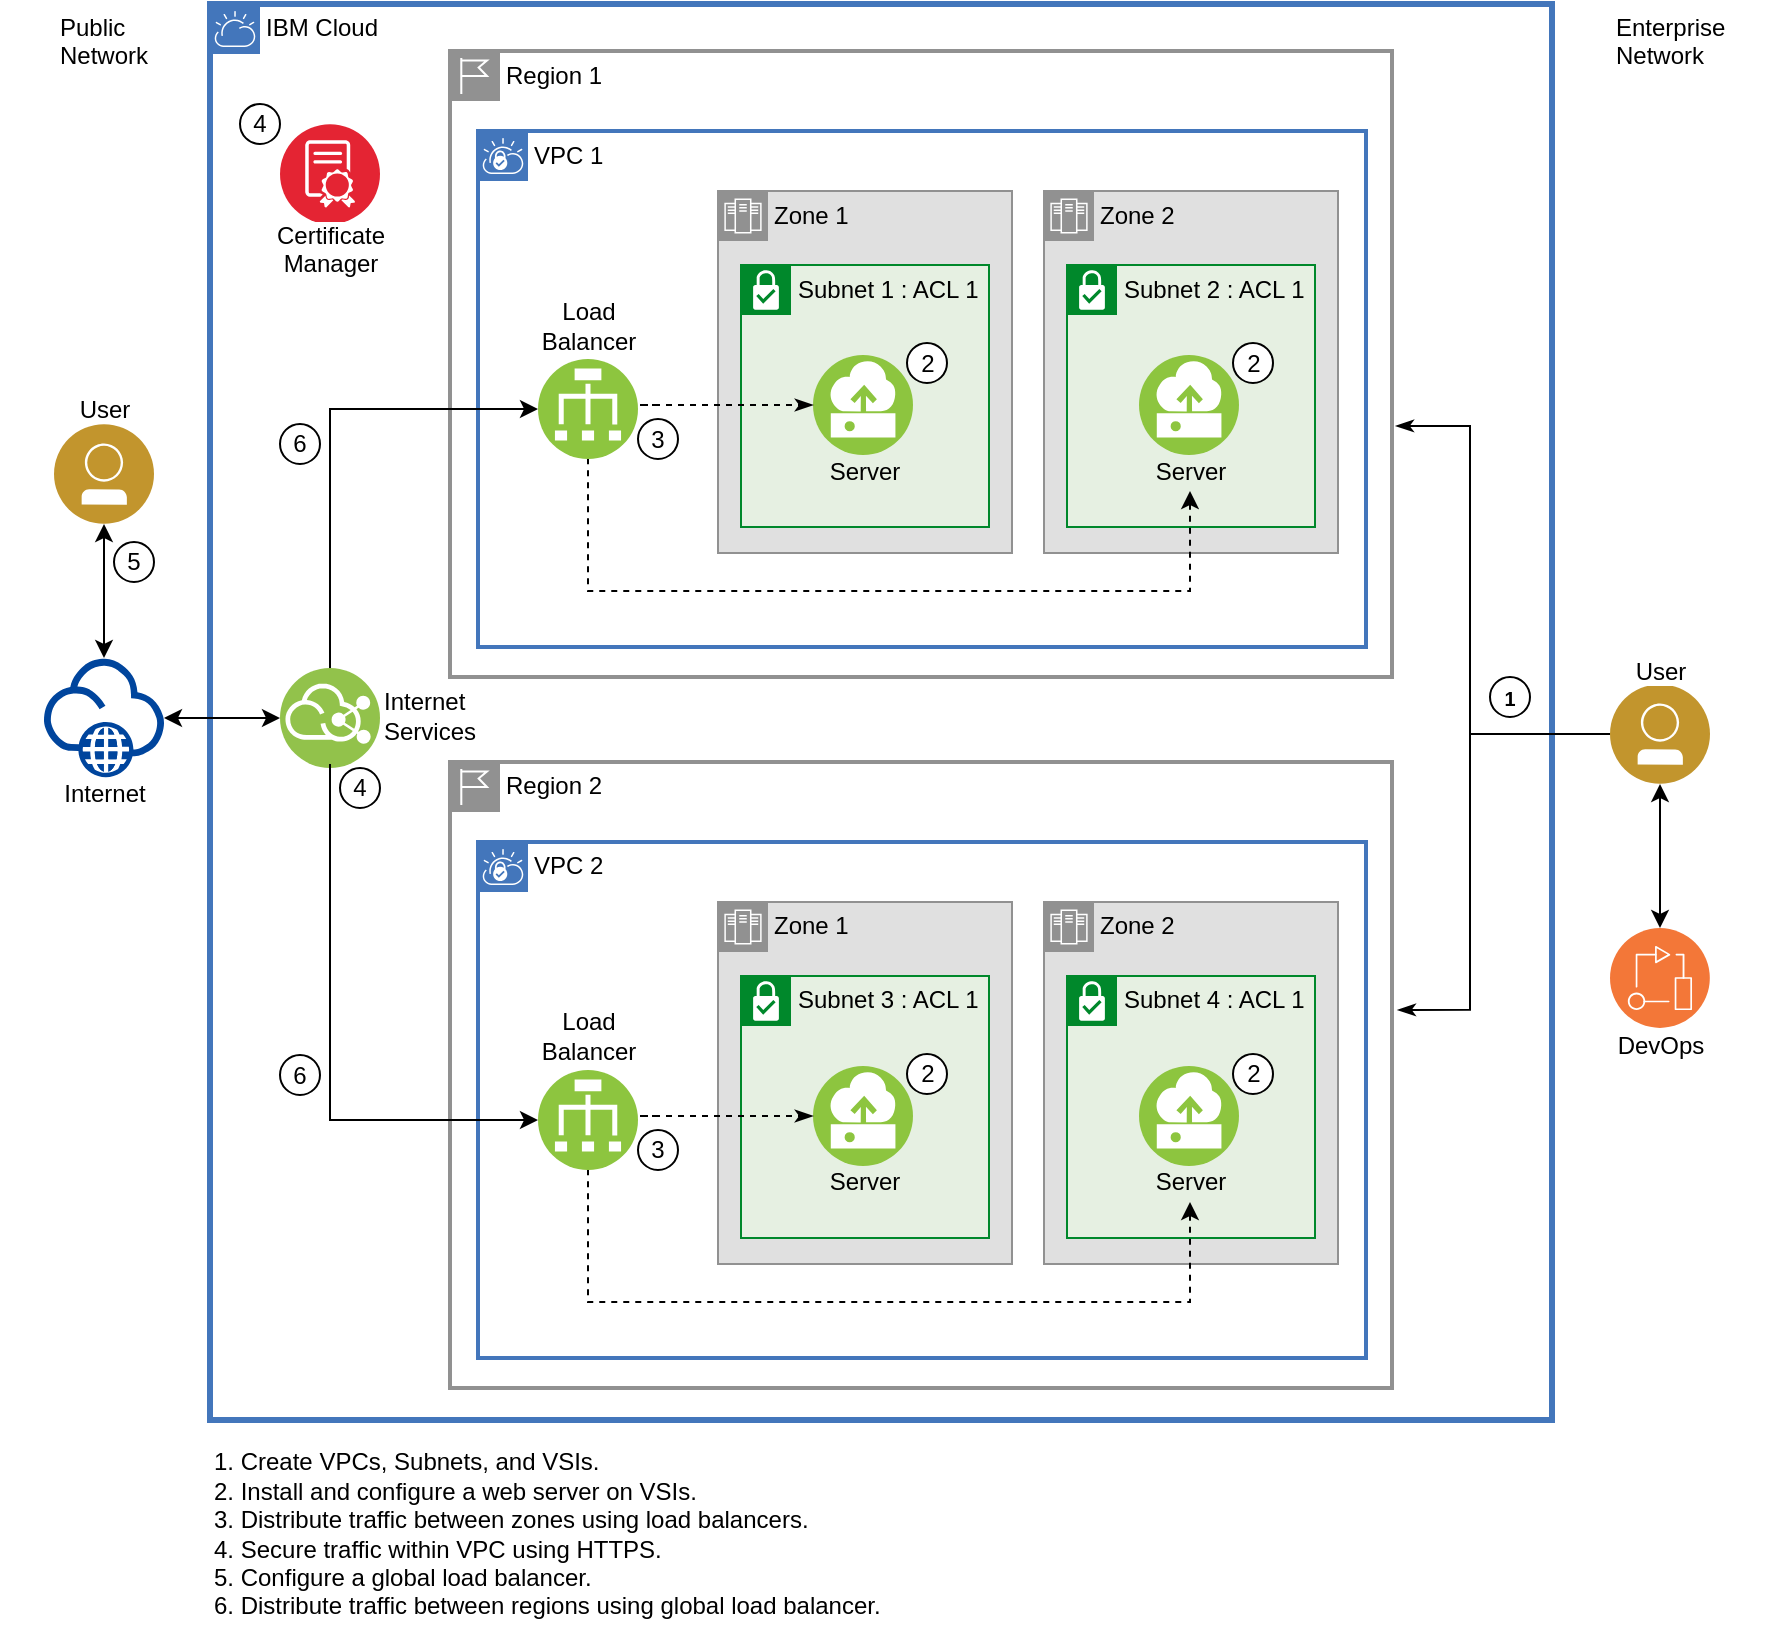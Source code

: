 <mxfile version="12.6.6" type="device"><diagram id="sqcldhInP1BjZdl1YZuS" name="Page-1"><mxGraphModel dx="1613" dy="-4125" grid="1" gridSize="10" guides="1" tooltips="1" connect="1" arrows="1" fold="1" page="1" pageScale="1" pageWidth="827" pageHeight="1169" math="0" shadow="0"><root><mxCell id="0"/><mxCell id="1" parent="0"/><mxCell id="p_jUoLrGqdlGPGvpUogf-76" value="IBM Cloud" style="shape=mxgraph.ibm.box;prType=cloud;fontStyle=0;verticalAlign=top;align=left;spacingLeft=32;spacingTop=4;fillColor=none;rounded=0;whiteSpace=wrap;html=1;strokeColor=#4376BB;strokeWidth=3;dashed=0;container=1;spacing=-4;collapsible=0;fontColor=#000000;" parent="1" vertex="1"><mxGeometry x="-240" y="5260" width="671" height="708" as="geometry"/></mxCell><mxCell id="p_jUoLrGqdlGPGvpUogf-75" value="&lt;div&gt;Internet &lt;br&gt;&lt;/div&gt;&lt;div&gt;Services&lt;/div&gt;" style="aspect=fixed;perimeter=ellipsePerimeter;html=1;align=left;shadow=0;dashed=0;fontColor=#000000;labelBackgroundColor=none;fontSize=12;spacingTop=-2;image;image=img/lib/ibm/vpc/InternetServices2.svg;labelPosition=right;verticalLabelPosition=middle;verticalAlign=middle;" parent="p_jUoLrGqdlGPGvpUogf-76" vertex="1"><mxGeometry x="35" y="332" width="50" height="50" as="geometry"/></mxCell><mxCell id="p_jUoLrGqdlGPGvpUogf-73" value="&lt;div&gt;Certificate&lt;/div&gt;&lt;div&gt;Manager&lt;br&gt;&lt;/div&gt;" style="aspect=fixed;perimeter=ellipsePerimeter;html=1;align=center;shadow=0;dashed=0;fontColor=#000000;labelBackgroundColor=#ffffff;fontSize=12;spacingTop=-8;image;image=img/lib/ibm/blockchain/e_cert.svg;" parent="p_jUoLrGqdlGPGvpUogf-76" vertex="1"><mxGeometry x="35" y="60" width="50" height="50" as="geometry"/></mxCell><mxCell id="p_jUoLrGqdlGPGvpUogf-77" value="4" style="ellipse;whiteSpace=wrap;html=1;aspect=fixed;" parent="p_jUoLrGqdlGPGvpUogf-76" vertex="1"><mxGeometry x="65" y="382" width="20" height="20" as="geometry"/></mxCell><mxCell id="hzMWgnanXA9Gnq-GPB45-20" value="4" style="ellipse;whiteSpace=wrap;html=1;aspect=fixed;" parent="p_jUoLrGqdlGPGvpUogf-76" vertex="1"><mxGeometry x="15" y="50" width="20" height="20" as="geometry"/></mxCell><mxCell id="p_jUoLrGqdlGPGvpUogf-80" value="6" style="ellipse;whiteSpace=wrap;html=1;aspect=fixed;" parent="p_jUoLrGqdlGPGvpUogf-76" vertex="1"><mxGeometry x="35" y="210" width="20" height="20" as="geometry"/></mxCell><mxCell id="p_jUoLrGqdlGPGvpUogf-81" value="6" style="ellipse;whiteSpace=wrap;html=1;aspect=fixed;" parent="p_jUoLrGqdlGPGvpUogf-76" vertex="1"><mxGeometry x="35" y="525.5" width="20" height="20" as="geometry"/></mxCell><mxCell id="p_jUoLrGqdlGPGvpUogf-57" value="Region 1" style="shape=mxgraph.ibm.box;prType=region;fontStyle=0;verticalAlign=top;align=left;spacingLeft=32;spacingTop=4;fillColor=none;rounded=0;whiteSpace=wrap;html=1;strokeColor=#919191;strokeWidth=2;dashed=0;container=1;spacing=-4;collapsible=0;fontColor=#000000;" parent="p_jUoLrGqdlGPGvpUogf-76" vertex="1"><mxGeometry x="120" y="23.5" width="471" height="313" as="geometry"/></mxCell><mxCell id="p_jUoLrGqdlGPGvpUogf-49" value="VPC 1" style="shape=mxgraph.ibm.box;prType=vpc;fontStyle=0;verticalAlign=top;align=left;spacingLeft=32;spacingTop=4;fillColor=none;rounded=0;whiteSpace=wrap;html=1;strokeColor=#4376BB;strokeWidth=2;dashed=0;container=1;spacing=-4;collapsible=0;fontColor=#000000;" parent="p_jUoLrGqdlGPGvpUogf-57" vertex="1"><mxGeometry x="14" y="40" width="444" height="258" as="geometry"/></mxCell><mxCell id="p_jUoLrGqdlGPGvpUogf-45" value="&lt;div&gt;Load &lt;br&gt;&lt;/div&gt;&lt;div&gt;Balancer&lt;/div&gt;" style="aspect=fixed;perimeter=ellipsePerimeter;html=1;align=center;shadow=0;dashed=0;image;image=img/lib/ibm/vpc/LoadBalancer.svg;fontColor=#000000;labelPosition=center;verticalLabelPosition=top;verticalAlign=bottom;fontSize=12;labelBackgroundColor=none;spacingTop=-6;" parent="p_jUoLrGqdlGPGvpUogf-49" vertex="1"><mxGeometry x="30" y="114" width="50" height="50" as="geometry"/></mxCell><mxCell id="p_jUoLrGqdlGPGvpUogf-12" value="Zone 1" style="shape=mxgraph.ibm.box;prType=zone;fontStyle=0;verticalAlign=top;align=left;spacingLeft=32;spacingTop=4;fillColor=#E0E0E0;rounded=0;whiteSpace=wrap;html=1;strokeColor=#919191;strokeWidth=1;dashed=0;container=1;spacing=-4;collapsible=0;fontColor=#000000;" parent="p_jUoLrGqdlGPGvpUogf-49" vertex="1"><mxGeometry x="120" y="30" width="147" height="181" as="geometry"/></mxCell><mxCell id="p_jUoLrGqdlGPGvpUogf-3" value="Subnet 1 : ACL 1" style="shape=mxgraph.ibm.box;prType=subnet;fontStyle=0;verticalAlign=top;align=left;spacingLeft=32;spacingTop=4;fillColor=#E6F0E2;rounded=0;whiteSpace=wrap;html=1;strokeColor=#00882B;strokeWidth=1;dashed=0;container=1;spacing=-4;collapsible=0;" parent="p_jUoLrGqdlGPGvpUogf-12" vertex="1"><mxGeometry x="11.5" y="37" width="124" height="131" as="geometry"/></mxCell><mxCell id="p_jUoLrGqdlGPGvpUogf-5" value="Server" style="aspect=fixed;perimeter=ellipsePerimeter;html=1;align=center;shadow=0;dashed=0;image;image=img/lib/ibm/vpc/Instance.svg;fontColor=#000000;labelPosition=center;verticalLabelPosition=bottom;verticalAlign=top;fontSize=12;labelBackgroundColor=none;spacingTop=-6;" parent="p_jUoLrGqdlGPGvpUogf-3" vertex="1"><mxGeometry x="36" y="45" width="50" height="50" as="geometry"/></mxCell><mxCell id="p_jUoLrGqdlGPGvpUogf-20" value="2" style="ellipse;whiteSpace=wrap;html=1;aspect=fixed;" parent="p_jUoLrGqdlGPGvpUogf-3" vertex="1"><mxGeometry x="83" y="39" width="20" height="20" as="geometry"/></mxCell><mxCell id="p_jUoLrGqdlGPGvpUogf-51" value="Zone 2" style="shape=mxgraph.ibm.box;prType=zone;fontStyle=0;verticalAlign=top;align=left;spacingLeft=32;spacingTop=4;fillColor=#E0E0E0;rounded=0;whiteSpace=wrap;html=1;strokeColor=#919191;strokeWidth=1;dashed=0;container=1;spacing=-4;collapsible=0;fontColor=#000000;" parent="p_jUoLrGqdlGPGvpUogf-49" vertex="1"><mxGeometry x="283" y="30" width="147" height="181" as="geometry"/></mxCell><mxCell id="p_jUoLrGqdlGPGvpUogf-52" value="Subnet 2 : ACL 1" style="shape=mxgraph.ibm.box;prType=subnet;fontStyle=0;verticalAlign=top;align=left;spacingLeft=32;spacingTop=4;fillColor=#E6F0E2;rounded=0;whiteSpace=wrap;html=1;strokeColor=#00882B;strokeWidth=1;dashed=0;container=1;spacing=-4;collapsible=0;" parent="p_jUoLrGqdlGPGvpUogf-51" vertex="1"><mxGeometry x="11.5" y="37" width="124" height="131" as="geometry"/></mxCell><mxCell id="p_jUoLrGqdlGPGvpUogf-53" value="Server" style="aspect=fixed;perimeter=ellipsePerimeter;html=1;align=center;shadow=0;dashed=0;image;image=img/lib/ibm/vpc/Instance.svg;fontColor=#000000;labelPosition=center;verticalLabelPosition=bottom;verticalAlign=top;fontSize=12;labelBackgroundColor=none;spacingTop=-6;" parent="p_jUoLrGqdlGPGvpUogf-52" vertex="1"><mxGeometry x="36" y="45" width="50" height="50" as="geometry"/></mxCell><mxCell id="p_jUoLrGqdlGPGvpUogf-54" value="2" style="ellipse;whiteSpace=wrap;html=1;aspect=fixed;" parent="p_jUoLrGqdlGPGvpUogf-52" vertex="1"><mxGeometry x="83" y="39" width="20" height="20" as="geometry"/></mxCell><mxCell id="iBrKHKNxl-ljyhEgklQo-35" value="" style="edgeStyle=orthogonalEdgeStyle;fontSize=12;html=1;startArrow=classic;startFill=1;startSize=6;endArrow=none;endFill=0;endSize=6;rounded=0;strokeWidth=1;dashed=1;entryX=0.5;entryY=1;entryDx=0;entryDy=0;" parent="p_jUoLrGqdlGPGvpUogf-49" target="p_jUoLrGqdlGPGvpUogf-45" edge="1"><mxGeometry width="60" height="60" relative="1" as="geometry"><mxPoint x="356" y="180" as="sourcePoint"/><mxPoint x="-281" y="-203" as="targetPoint"/><Array as="points"><mxPoint x="356" y="230"/><mxPoint x="55" y="230"/></Array></mxGeometry></mxCell><mxCell id="iBrKHKNxl-ljyhEgklQo-39" value="" style="edgeStyle=orthogonalEdgeStyle;fontSize=12;html=1;startArrow=none;startFill=0;startSize=6;endArrow=classicThin;endFill=1;endSize=6;rounded=0;strokeWidth=1;dashed=1;entryX=0;entryY=0.5;entryDx=0;entryDy=0;" parent="p_jUoLrGqdlGPGvpUogf-49" target="p_jUoLrGqdlGPGvpUogf-5" edge="1"><mxGeometry width="60" height="60" relative="1" as="geometry"><mxPoint x="90" y="137" as="sourcePoint"/><mxPoint x="-144" y="-565" as="targetPoint"/><Array as="points"><mxPoint x="80" y="137"/></Array></mxGeometry></mxCell><mxCell id="p_jUoLrGqdlGPGvpUogf-56" value="3" style="ellipse;whiteSpace=wrap;html=1;aspect=fixed;" parent="p_jUoLrGqdlGPGvpUogf-49" vertex="1"><mxGeometry x="80" y="144" width="20" height="20" as="geometry"/></mxCell><mxCell id="p_jUoLrGqdlGPGvpUogf-58" value="Region 2" style="shape=mxgraph.ibm.box;prType=region;fontStyle=0;verticalAlign=top;align=left;spacingLeft=32;spacingTop=4;fillColor=none;rounded=0;whiteSpace=wrap;html=1;strokeColor=#919191;strokeWidth=2;dashed=0;container=1;spacing=-4;collapsible=0;fontColor=#000000;" parent="p_jUoLrGqdlGPGvpUogf-76" vertex="1"><mxGeometry x="120" y="379" width="471" height="313" as="geometry"/></mxCell><mxCell id="p_jUoLrGqdlGPGvpUogf-59" value="VPC 2" style="shape=mxgraph.ibm.box;prType=vpc;fontStyle=0;verticalAlign=top;align=left;spacingLeft=32;spacingTop=4;fillColor=none;rounded=0;whiteSpace=wrap;html=1;strokeColor=#4376BB;strokeWidth=2;dashed=0;container=1;spacing=-4;collapsible=0;fontColor=#000000;" parent="p_jUoLrGqdlGPGvpUogf-58" vertex="1"><mxGeometry x="14" y="40" width="444" height="258" as="geometry"/></mxCell><mxCell id="p_jUoLrGqdlGPGvpUogf-60" value="&lt;div&gt;Load &lt;br&gt;&lt;/div&gt;&lt;div&gt;Balancer&lt;/div&gt;" style="aspect=fixed;perimeter=ellipsePerimeter;html=1;align=center;shadow=0;dashed=0;image;image=img/lib/ibm/vpc/LoadBalancer.svg;fontColor=#000000;labelPosition=center;verticalLabelPosition=top;verticalAlign=bottom;fontSize=12;labelBackgroundColor=none;spacingTop=-6;" parent="p_jUoLrGqdlGPGvpUogf-59" vertex="1"><mxGeometry x="30" y="114" width="50" height="50" as="geometry"/></mxCell><mxCell id="p_jUoLrGqdlGPGvpUogf-61" value="Zone 1" style="shape=mxgraph.ibm.box;prType=zone;fontStyle=0;verticalAlign=top;align=left;spacingLeft=32;spacingTop=4;fillColor=#E0E0E0;rounded=0;whiteSpace=wrap;html=1;strokeColor=#919191;strokeWidth=1;dashed=0;container=1;spacing=-4;collapsible=0;fontColor=#000000;" parent="p_jUoLrGqdlGPGvpUogf-59" vertex="1"><mxGeometry x="120" y="30" width="147" height="181" as="geometry"/></mxCell><mxCell id="p_jUoLrGqdlGPGvpUogf-62" value="Subnet 3 : ACL 1" style="shape=mxgraph.ibm.box;prType=subnet;fontStyle=0;verticalAlign=top;align=left;spacingLeft=32;spacingTop=4;fillColor=#E6F0E2;rounded=0;whiteSpace=wrap;html=1;strokeColor=#00882B;strokeWidth=1;dashed=0;container=1;spacing=-4;collapsible=0;" parent="p_jUoLrGqdlGPGvpUogf-61" vertex="1"><mxGeometry x="11.5" y="37" width="124" height="131" as="geometry"/></mxCell><mxCell id="p_jUoLrGqdlGPGvpUogf-63" value="Server" style="aspect=fixed;perimeter=ellipsePerimeter;html=1;align=center;shadow=0;dashed=0;image;image=img/lib/ibm/vpc/Instance.svg;fontColor=#000000;labelPosition=center;verticalLabelPosition=bottom;verticalAlign=top;fontSize=12;labelBackgroundColor=none;spacingTop=-6;" parent="p_jUoLrGqdlGPGvpUogf-62" vertex="1"><mxGeometry x="36" y="45" width="50" height="50" as="geometry"/></mxCell><mxCell id="p_jUoLrGqdlGPGvpUogf-64" value="2" style="ellipse;whiteSpace=wrap;html=1;aspect=fixed;" parent="p_jUoLrGqdlGPGvpUogf-62" vertex="1"><mxGeometry x="83" y="39" width="20" height="20" as="geometry"/></mxCell><mxCell id="p_jUoLrGqdlGPGvpUogf-65" value="Zone 2" style="shape=mxgraph.ibm.box;prType=zone;fontStyle=0;verticalAlign=top;align=left;spacingLeft=32;spacingTop=4;fillColor=#E0E0E0;rounded=0;whiteSpace=wrap;html=1;strokeColor=#919191;strokeWidth=1;dashed=0;container=1;spacing=-4;collapsible=0;fontColor=#000000;" parent="p_jUoLrGqdlGPGvpUogf-59" vertex="1"><mxGeometry x="283" y="30" width="147" height="181" as="geometry"/></mxCell><mxCell id="p_jUoLrGqdlGPGvpUogf-66" value="Subnet 4 : ACL 1" style="shape=mxgraph.ibm.box;prType=subnet;fontStyle=0;verticalAlign=top;align=left;spacingLeft=32;spacingTop=4;fillColor=#E6F0E2;rounded=0;whiteSpace=wrap;html=1;strokeColor=#00882B;strokeWidth=1;dashed=0;container=1;spacing=-4;collapsible=0;" parent="p_jUoLrGqdlGPGvpUogf-65" vertex="1"><mxGeometry x="11.5" y="37" width="124" height="131" as="geometry"/></mxCell><mxCell id="p_jUoLrGqdlGPGvpUogf-67" value="Server" style="aspect=fixed;perimeter=ellipsePerimeter;html=1;align=center;shadow=0;dashed=0;image;image=img/lib/ibm/vpc/Instance.svg;fontColor=#000000;labelPosition=center;verticalLabelPosition=bottom;verticalAlign=top;fontSize=12;labelBackgroundColor=none;spacingTop=-6;" parent="p_jUoLrGqdlGPGvpUogf-66" vertex="1"><mxGeometry x="36" y="45" width="50" height="50" as="geometry"/></mxCell><mxCell id="p_jUoLrGqdlGPGvpUogf-68" value="2" style="ellipse;whiteSpace=wrap;html=1;aspect=fixed;" parent="p_jUoLrGqdlGPGvpUogf-66" vertex="1"><mxGeometry x="83" y="39" width="20" height="20" as="geometry"/></mxCell><mxCell id="p_jUoLrGqdlGPGvpUogf-69" value="" style="edgeStyle=orthogonalEdgeStyle;fontSize=12;html=1;startArrow=classic;startFill=1;startSize=6;endArrow=none;endFill=0;endSize=6;rounded=0;strokeWidth=1;dashed=1;entryX=0.5;entryY=1;entryDx=0;entryDy=0;" parent="p_jUoLrGqdlGPGvpUogf-59" target="p_jUoLrGqdlGPGvpUogf-60" edge="1"><mxGeometry width="60" height="60" relative="1" as="geometry"><mxPoint x="356" y="180" as="sourcePoint"/><mxPoint x="-281" y="-203" as="targetPoint"/><Array as="points"><mxPoint x="356" y="230"/><mxPoint x="55" y="230"/></Array></mxGeometry></mxCell><mxCell id="p_jUoLrGqdlGPGvpUogf-70" value="" style="edgeStyle=orthogonalEdgeStyle;fontSize=12;html=1;startArrow=none;startFill=0;startSize=6;endArrow=classicThin;endFill=1;endSize=6;rounded=0;strokeWidth=1;dashed=1;entryX=0;entryY=0.5;entryDx=0;entryDy=0;" parent="p_jUoLrGqdlGPGvpUogf-59" target="p_jUoLrGqdlGPGvpUogf-63" edge="1"><mxGeometry width="60" height="60" relative="1" as="geometry"><mxPoint x="90" y="137" as="sourcePoint"/><mxPoint x="-144" y="-565" as="targetPoint"/><Array as="points"><mxPoint x="80" y="137"/></Array></mxGeometry></mxCell><mxCell id="p_jUoLrGqdlGPGvpUogf-71" value="3" style="ellipse;whiteSpace=wrap;html=1;aspect=fixed;" parent="p_jUoLrGqdlGPGvpUogf-59" vertex="1"><mxGeometry x="80" y="144" width="20" height="20" as="geometry"/></mxCell><mxCell id="iBrKHKNxl-ljyhEgklQo-44" value="" style="edgeStyle=orthogonalEdgeStyle;fontSize=12;html=1;startArrow=none;startFill=0;startSize=6;endArrow=classic;endFill=1;endSize=6;rounded=0;strokeWidth=1;dashed=0;exitX=0.5;exitY=0;exitDx=0;exitDy=0;entryX=0;entryY=0.5;entryDx=0;entryDy=0;" parent="p_jUoLrGqdlGPGvpUogf-76" source="p_jUoLrGqdlGPGvpUogf-75" target="p_jUoLrGqdlGPGvpUogf-45" edge="1"><mxGeometry width="60" height="60" relative="1" as="geometry"><mxPoint x="110" y="-460" as="sourcePoint"/><mxPoint x="292" y="-513" as="targetPoint"/><Array as="points"><mxPoint x="60" y="203"/></Array></mxGeometry></mxCell><mxCell id="iBrKHKNxl-ljyhEgklQo-45" value="" style="edgeStyle=orthogonalEdgeStyle;fontSize=12;html=1;startArrow=none;startFill=0;startSize=6;endArrow=classic;endFill=1;endSize=6;rounded=0;strokeWidth=1;dashed=0;entryX=0;entryY=0.5;entryDx=0;entryDy=0;" parent="p_jUoLrGqdlGPGvpUogf-76" target="p_jUoLrGqdlGPGvpUogf-60" edge="1"><mxGeometry width="60" height="60" relative="1" as="geometry"><mxPoint x="60" y="380" as="sourcePoint"/><mxPoint x="160" y="-180" as="targetPoint"/><Array as="points"><mxPoint x="60" y="390"/><mxPoint x="60" y="390"/><mxPoint x="60" y="558"/></Array></mxGeometry></mxCell><mxCell id="hzMWgnanXA9Gnq-GPB45-7" value="&lt;h5&gt;1&lt;/h5&gt;" style="ellipse;whiteSpace=wrap;html=1;aspect=fixed;" parent="p_jUoLrGqdlGPGvpUogf-76" vertex="1"><mxGeometry x="640" y="336.5" width="20" height="20" as="geometry"/></mxCell><mxCell id="p_jUoLrGqdlGPGvpUogf-86" value="Enterprise Network" style="shape=mxgraph.ibm.box;prType=enterprise;fontStyle=0;verticalAlign=top;align=left;spacingLeft=32;spacingTop=4;fillColor=none;rounded=0;whiteSpace=wrap;html=1;strokeColor=#FFFFFF;strokeWidth=3;dashed=0;container=1;spacing=-4;collapsible=0;" parent="1" vertex="1"><mxGeometry x="435" y="5260" width="100" height="708" as="geometry"/></mxCell><mxCell id="p_jUoLrGqdlGPGvpUogf-87" value="DevOps" style="aspect=fixed;perimeter=ellipsePerimeter;html=1;align=center;shadow=0;dashed=0;fontColor=#000000;labelBackgroundColor=#ffffff;fontSize=12;spacingTop=-5;image;image=img/lib/ibm/devops/devops.svg;strokeColor=#FFFFFF;spacingBottom=0;" parent="p_jUoLrGqdlGPGvpUogf-86" vertex="1"><mxGeometry x="25" y="462" width="50" height="50" as="geometry"/></mxCell><mxCell id="iBrKHKNxl-ljyhEgklQo-50" value="" style="edgeStyle=orthogonalEdgeStyle;fontSize=12;html=1;startArrow=classicThin;startFill=1;startSize=6;endArrow=none;endFill=0;endSize=6;rounded=0;strokeWidth=1;dashed=0;entryX=0;entryY=0.5;entryDx=0;entryDy=0;exitX=1.006;exitY=0.396;exitDx=0;exitDy=0;exitPerimeter=0;" parent="1" source="p_jUoLrGqdlGPGvpUogf-58" target="Wzu5tZ-Bq1DuY-e7BvIF-13" edge="1"><mxGeometry width="60" height="60" relative="1" as="geometry"><mxPoint x="527" y="5010" as="sourcePoint"/><mxPoint x="573" y="5060" as="targetPoint"/><Array as="points"><mxPoint x="390" y="5763"/><mxPoint x="390" y="5625"/></Array></mxGeometry></mxCell><mxCell id="iBrKHKNxl-ljyhEgklQo-48" value="" style="edgeStyle=orthogonalEdgeStyle;fontSize=12;html=1;endArrow=none;endFill=0;endSize=6;rounded=0;strokeWidth=1;dashed=0;startArrow=classicThin;startFill=1;entryX=0;entryY=0.5;entryDx=0;entryDy=0;exitX=1.004;exitY=0.599;exitDx=0;exitDy=0;exitPerimeter=0;" parent="1" source="p_jUoLrGqdlGPGvpUogf-57" target="Wzu5tZ-Bq1DuY-e7BvIF-13" edge="1"><mxGeometry width="60" height="60" relative="1" as="geometry"><mxPoint x="527" y="4720" as="sourcePoint"/><mxPoint x="580" y="4680" as="targetPoint"/><Array as="points"><mxPoint x="390" y="5471"/><mxPoint x="390" y="5625"/></Array></mxGeometry></mxCell><mxCell id="p_jUoLrGqdlGPGvpUogf-94" value="&lt;div align=&quot;left&quot;&gt;1. Create VPCs, Subnets, and VSIs.&lt;/div&gt;&lt;div align=&quot;left&quot;&gt;2. Install and configure a web server on VSIs.&lt;/div&gt;&lt;div align=&quot;left&quot;&gt;3. Distribute traffic between zones using load balancers.&lt;/div&gt;&lt;div align=&quot;left&quot;&gt;4. Secure traffic within VPC using HTTPS.&lt;/div&gt;&lt;div align=&quot;left&quot;&gt;5. Configure a global load balancer.&lt;/div&gt;&lt;div align=&quot;left&quot;&gt;6. Distribute traffic between regions using global load balancer.&lt;br&gt;&lt;/div&gt;" style="text;html=1;resizable=0;autosize=1;align=left;verticalAlign=middle;points=[];fillColor=none;strokeColor=none;rounded=0;fontColor=#000000;" parent="1" vertex="1"><mxGeometry x="-240" y="5980" width="350" height="90" as="geometry"/></mxCell><mxCell id="Wzu5tZ-Bq1DuY-e7BvIF-2" value="Public Network" style="shape=mxgraph.ibm.box;prType=public;fontStyle=0;verticalAlign=top;align=left;spacingLeft=32;spacingTop=4;fillColor=none;rounded=0;whiteSpace=wrap;html=1;strokeColor=#FFFFFF;strokeWidth=3;dashed=0;container=1;spacing=-4;collapsible=0;" vertex="1" parent="1"><mxGeometry x="-343" y="5260" width="100" height="708" as="geometry"/></mxCell><mxCell id="Wzu5tZ-Bq1DuY-e7BvIF-12" value="" style="edgeStyle=orthogonalEdgeStyle;rounded=0;orthogonalLoop=1;jettySize=auto;html=1;startArrow=classic;startFill=1;fontColor=#000000;" edge="1" parent="Wzu5tZ-Bq1DuY-e7BvIF-2" source="Wzu5tZ-Bq1DuY-e7BvIF-1" target="p_jUoLrGqdlGPGvpUogf-89"><mxGeometry relative="1" as="geometry"/></mxCell><mxCell id="Wzu5tZ-Bq1DuY-e7BvIF-1" value="Internet" style="aspect=fixed;perimeter=ellipsePerimeter;html=1;align=center;shadow=0;dashed=0;fontColor=#000000;labelBackgroundColor=#ffffff;fontSize=12;spacingTop=-6;image;image=img/lib/ibm/vpc/Internet.svg;spacingBottom=0;" vertex="1" parent="Wzu5tZ-Bq1DuY-e7BvIF-2"><mxGeometry x="20" y="327" width="60" height="60" as="geometry"/></mxCell><mxCell id="p_jUoLrGqdlGPGvpUogf-89" value="User" style="aspect=fixed;perimeter=ellipsePerimeter;html=1;align=center;shadow=0;dashed=0;image;image=img/lib/ibm/users/user.svg;spacingTop=-4;labelPosition=center;verticalLabelPosition=top;verticalAlign=bottom;spacingBottom=-2;" parent="Wzu5tZ-Bq1DuY-e7BvIF-2" vertex="1"><mxGeometry x="25" y="210" width="50" height="50" as="geometry"/></mxCell><mxCell id="p_jUoLrGqdlGPGvpUogf-93" value="5" style="ellipse;whiteSpace=wrap;html=1;aspect=fixed;" parent="Wzu5tZ-Bq1DuY-e7BvIF-2" vertex="1"><mxGeometry x="55" y="269" width="20" height="20" as="geometry"/></mxCell><mxCell id="Wzu5tZ-Bq1DuY-e7BvIF-11" style="edgeStyle=orthogonalEdgeStyle;rounded=0;orthogonalLoop=1;jettySize=auto;html=1;exitX=0;exitY=0.5;exitDx=0;exitDy=0;fontColor=#000000;startArrow=classic;startFill=1;" edge="1" parent="1" source="p_jUoLrGqdlGPGvpUogf-75" target="Wzu5tZ-Bq1DuY-e7BvIF-1"><mxGeometry relative="1" as="geometry"/></mxCell><mxCell id="Wzu5tZ-Bq1DuY-e7BvIF-14" style="edgeStyle=orthogonalEdgeStyle;rounded=0;orthogonalLoop=1;jettySize=auto;html=1;exitX=0.5;exitY=1;exitDx=0;exitDy=0;startArrow=classic;startFill=1;fontColor=#000000;" edge="1" parent="1" source="Wzu5tZ-Bq1DuY-e7BvIF-13" target="p_jUoLrGqdlGPGvpUogf-87"><mxGeometry relative="1" as="geometry"/></mxCell><mxCell id="Wzu5tZ-Bq1DuY-e7BvIF-13" value="User" style="aspect=fixed;perimeter=ellipsePerimeter;html=1;align=center;shadow=0;dashed=0;image;image=img/lib/ibm/users/user.svg;spacingTop=-4;labelPosition=center;verticalLabelPosition=top;verticalAlign=bottom;spacingBottom=-3;" vertex="1" parent="1"><mxGeometry x="460" y="5600" width="50" height="50" as="geometry"/></mxCell><mxCell id="idnXicWbu3G4nl29B7cS-1" parent="0"/><mxCell id="idnXicWbu3G4nl29B7cS-52" value="Connector" parent="0"/><mxCell id="idnXicWbu3G4nl29B7cS-57" parent="0"/><mxCell id="idnXicWbu3G4nl29B7cS-108" value="Connector" parent="0"/><mxCell id="Jgq2warIyRnj8-7hG901-1" parent="0"/><mxCell id="Jgq2warIyRnj8-7hG901-32" parent="0"/><mxCell id="Jgq2warIyRnj8-7hG901-33" value="Connector" parent="0"/><mxCell id="Jgq2warIyRnj8-7hG901-34" parent="0"/><mxCell id="Jgq2warIyRnj8-7hG901-35" value="Connector" parent="0"/></root></mxGraphModel></diagram></mxfile>